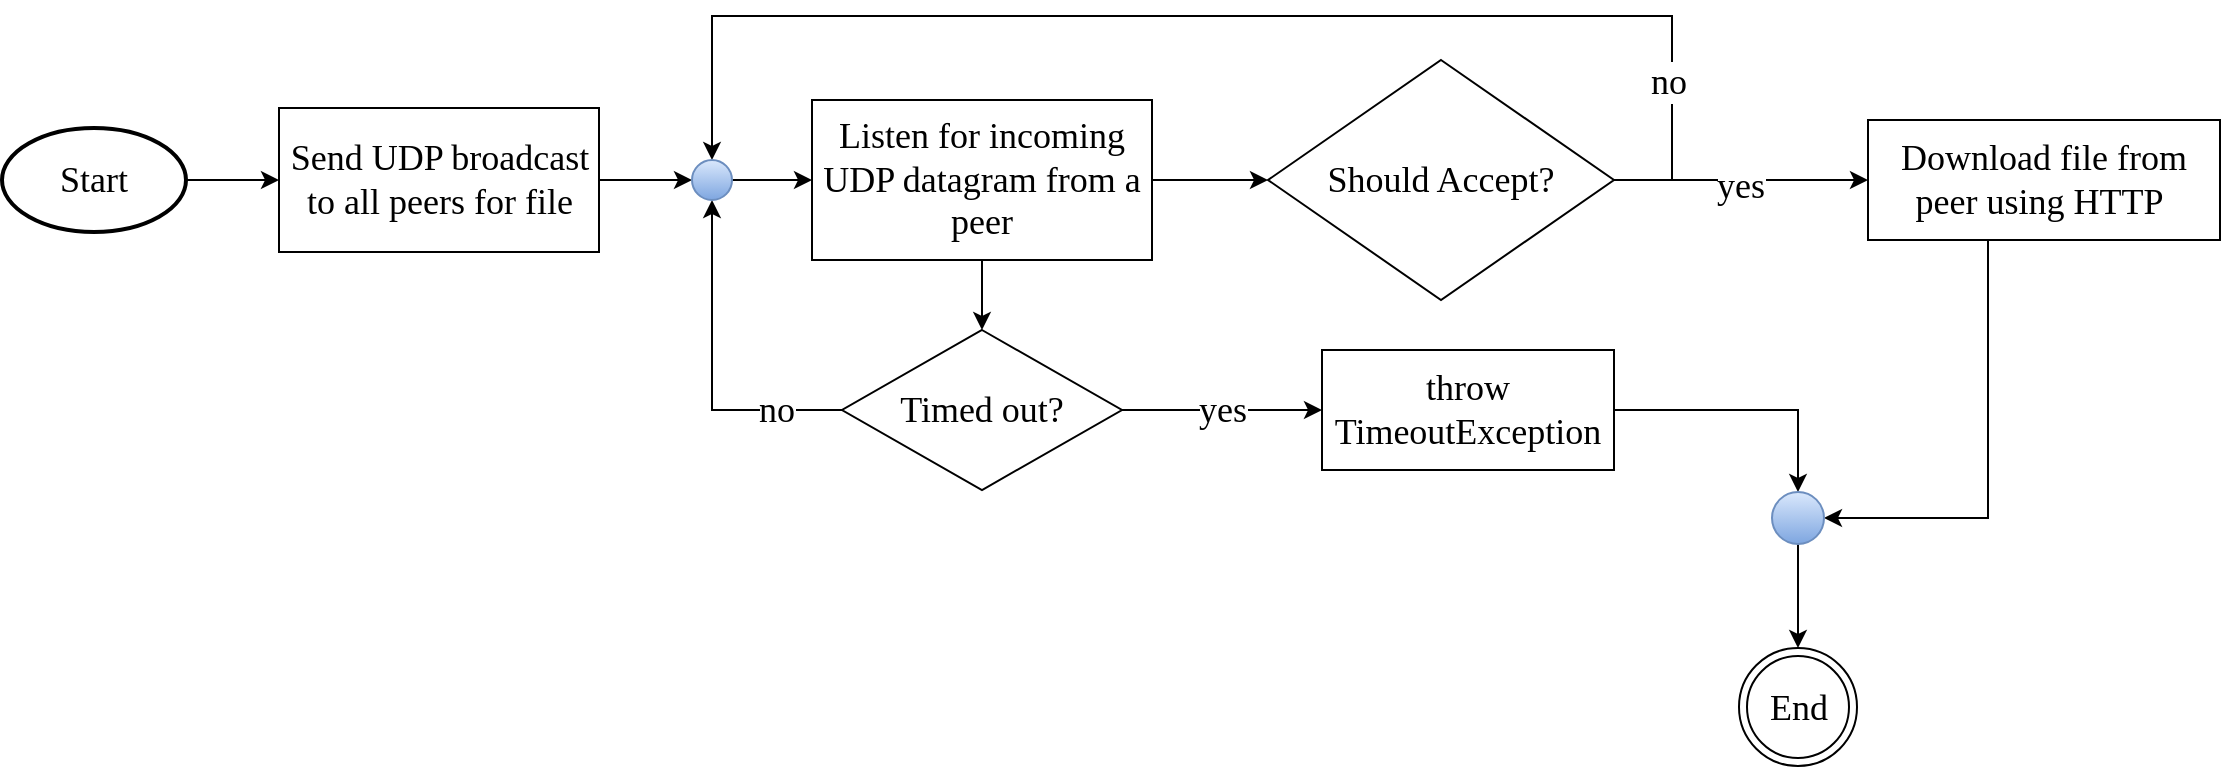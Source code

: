 <mxfile version="12.0.0" type="github" pages="3"><diagram id="DMF_ieGqR92K99DeLxuf" name="Page-1"><mxGraphModel dx="1293" dy="591" grid="0" gridSize="10" guides="1" tooltips="1" connect="1" arrows="1" fold="1" page="0" pageScale="1" pageWidth="850" pageHeight="1100" background="none" math="0" shadow="0"><root><mxCell id="0"/><mxCell id="1" parent="0"/><mxCell id="8sdcn8Cwuf42fKqrPjXs-9" style="edgeStyle=orthogonalEdgeStyle;rounded=0;orthogonalLoop=1;jettySize=auto;html=1;exitX=1;exitY=0.5;exitDx=0;exitDy=0;fontSize=18;entryX=0;entryY=0.5;entryDx=0;entryDy=0;fontFamily=Times New Roman;" parent="1" source="8sdcn8Cwuf42fKqrPjXs-1" target="8sdcn8Cwuf42fKqrPjXs-30" edge="1"><mxGeometry relative="1" as="geometry"/></mxCell><mxCell id="8sdcn8Cwuf42fKqrPjXs-1" value="&lt;font style=&quot;font-size: 18px&quot;&gt;Send UDP broadcast to all peers for file&lt;/font&gt;" style="rounded=0;whiteSpace=wrap;html=1;fontFamily=Times New Roman;" parent="1" vertex="1"><mxGeometry x="83.5" y="124" width="160" height="72" as="geometry"/></mxCell><mxCell id="8sdcn8Cwuf42fKqrPjXs-11" style="edgeStyle=orthogonalEdgeStyle;rounded=0;orthogonalLoop=1;jettySize=auto;html=1;exitX=1;exitY=0.5;exitDx=0;exitDy=0;fontSize=18;fontFamily=Times New Roman;" parent="1" source="8sdcn8Cwuf42fKqrPjXs-2" target="8sdcn8Cwuf42fKqrPjXs-4" edge="1"><mxGeometry relative="1" as="geometry"/></mxCell><mxCell id="8sdcn8Cwuf42fKqrPjXs-21" value="" style="edgeStyle=orthogonalEdgeStyle;rounded=0;orthogonalLoop=1;jettySize=auto;html=1;fontSize=18;fontFamily=Times New Roman;" parent="1" source="8sdcn8Cwuf42fKqrPjXs-2" target="8sdcn8Cwuf42fKqrPjXs-18" edge="1"><mxGeometry relative="1" as="geometry"/></mxCell><mxCell id="8sdcn8Cwuf42fKqrPjXs-2" value="&lt;font style=&quot;font-size: 18px&quot;&gt;Listen for incoming UDP datagram from a peer&lt;/font&gt;" style="rounded=0;whiteSpace=wrap;html=1;fontFamily=Times New Roman;" parent="1" vertex="1"><mxGeometry x="350" y="120" width="170" height="80" as="geometry"/></mxCell><mxCell id="8sdcn8Cwuf42fKqrPjXs-17" value="" style="edgeStyle=orthogonalEdgeStyle;rounded=0;orthogonalLoop=1;jettySize=auto;html=1;fontSize=18;entryX=0;entryY=0.5;entryDx=0;entryDy=0;fontFamily=Times New Roman;" parent="1" source="8sdcn8Cwuf42fKqrPjXs-4" target="8sdcn8Cwuf42fKqrPjXs-5" edge="1"><mxGeometry relative="1" as="geometry"><mxPoint x="642.5" y="300" as="targetPoint"/></mxGeometry></mxCell><mxCell id="8sdcn8Cwuf42fKqrPjXs-27" value="yes" style="text;html=1;resizable=0;points=[];align=center;verticalAlign=middle;labelBackgroundColor=#ffffff;fontSize=18;fontFamily=Times New Roman;" parent="8sdcn8Cwuf42fKqrPjXs-17" vertex="1" connectable="0"><mxGeometry x="-0.015" y="-3" relative="1" as="geometry"><mxPoint as="offset"/></mxGeometry></mxCell><mxCell id="8sdcn8Cwuf42fKqrPjXs-28" style="edgeStyle=orthogonalEdgeStyle;rounded=0;orthogonalLoop=1;jettySize=auto;html=1;exitX=1;exitY=0.5;exitDx=0;exitDy=0;fontSize=18;entryX=0.5;entryY=0;entryDx=0;entryDy=0;fontFamily=Times New Roman;" parent="1" source="8sdcn8Cwuf42fKqrPjXs-4" target="8sdcn8Cwuf42fKqrPjXs-30" edge="1"><mxGeometry relative="1" as="geometry"><mxPoint x="330" y="160" as="targetPoint"/><Array as="points"><mxPoint x="780" y="160"/><mxPoint x="780" y="78"/><mxPoint x="300" y="78"/></Array></mxGeometry></mxCell><mxCell id="8sdcn8Cwuf42fKqrPjXs-29" value="no" style="text;html=1;resizable=0;points=[];align=center;verticalAlign=middle;labelBackgroundColor=#ffffff;fontSize=18;fontFamily=Times New Roman;" parent="8sdcn8Cwuf42fKqrPjXs-28" vertex="1" connectable="0"><mxGeometry x="-0.712" y="3" relative="1" as="geometry"><mxPoint x="1" y="17" as="offset"/></mxGeometry></mxCell><mxCell id="8sdcn8Cwuf42fKqrPjXs-4" value="&lt;font style=&quot;font-size: 18px&quot;&gt;Should Accept?&lt;/font&gt;" style="rhombus;whiteSpace=wrap;html=1;fontSize=14;fontFamily=Times New Roman;" parent="1" vertex="1"><mxGeometry x="578" y="100" width="173" height="120" as="geometry"/></mxCell><mxCell id="8sdcn8Cwuf42fKqrPjXs-44" style="edgeStyle=orthogonalEdgeStyle;rounded=0;orthogonalLoop=1;jettySize=auto;html=1;entryX=1;entryY=0.5;entryDx=0;entryDy=0;fontSize=18;fontFamily=Times New Roman;" parent="1" source="8sdcn8Cwuf42fKqrPjXs-5" target="8sdcn8Cwuf42fKqrPjXs-43" edge="1"><mxGeometry relative="1" as="geometry"><Array as="points"><mxPoint x="938" y="329"/></Array></mxGeometry></mxCell><mxCell id="8sdcn8Cwuf42fKqrPjXs-5" value="&lt;font style=&quot;font-size: 18px&quot;&gt;Download file from peer using HTTP&amp;nbsp;&lt;/font&gt;" style="rounded=0;whiteSpace=wrap;html=1;fontSize=14;fontFamily=Times New Roman;" parent="1" vertex="1"><mxGeometry x="878" y="130" width="176" height="60" as="geometry"/></mxCell><mxCell id="8sdcn8Cwuf42fKqrPjXs-25" style="edgeStyle=orthogonalEdgeStyle;rounded=0;orthogonalLoop=1;jettySize=auto;html=1;exitX=0;exitY=0.5;exitDx=0;exitDy=0;entryX=0.5;entryY=1;entryDx=0;entryDy=0;fontSize=18;fontFamily=Times New Roman;" parent="1" source="8sdcn8Cwuf42fKqrPjXs-18" target="8sdcn8Cwuf42fKqrPjXs-30" edge="1"><mxGeometry relative="1" as="geometry"><Array as="points"><mxPoint x="300" y="275"/></Array></mxGeometry></mxCell><mxCell id="8sdcn8Cwuf42fKqrPjXs-26" value="no" style="text;html=1;resizable=0;points=[];align=center;verticalAlign=middle;labelBackgroundColor=#ffffff;fontSize=18;fontFamily=Times New Roman;" parent="8sdcn8Cwuf42fKqrPjXs-25" vertex="1" connectable="0"><mxGeometry x="-0.179" y="2" relative="1" as="geometry"><mxPoint x="34" y="5" as="offset"/></mxGeometry></mxCell><mxCell id="8sdcn8Cwuf42fKqrPjXs-47" style="edgeStyle=orthogonalEdgeStyle;rounded=0;orthogonalLoop=1;jettySize=auto;html=1;exitX=1;exitY=0.5;exitDx=0;exitDy=0;entryX=0.5;entryY=0;entryDx=0;entryDy=0;fontSize=18;fontFamily=Times New Roman;" parent="1" source="8sdcn8Cwuf42fKqrPjXs-7" target="8sdcn8Cwuf42fKqrPjXs-43" edge="1"><mxGeometry relative="1" as="geometry"><Array as="points"><mxPoint x="843" y="275"/></Array></mxGeometry></mxCell><mxCell id="8sdcn8Cwuf42fKqrPjXs-7" value="throw TimeoutException" style="rounded=0;whiteSpace=wrap;html=1;fontSize=18;fontFamily=Times New Roman;" parent="1" vertex="1"><mxGeometry x="605" y="245" width="146" height="60" as="geometry"/></mxCell><mxCell id="8sdcn8Cwuf42fKqrPjXs-22" value="yes" style="edgeStyle=orthogonalEdgeStyle;rounded=0;orthogonalLoop=1;jettySize=auto;html=1;fontSize=18;fontFamily=Times New Roman;" parent="1" source="8sdcn8Cwuf42fKqrPjXs-18" target="8sdcn8Cwuf42fKqrPjXs-7" edge="1"><mxGeometry relative="1" as="geometry"/></mxCell><mxCell id="8sdcn8Cwuf42fKqrPjXs-18" value="Timed out?" style="rhombus;whiteSpace=wrap;html=1;fontSize=18;fontFamily=Times New Roman;" parent="1" vertex="1"><mxGeometry x="365" y="235" width="140" height="80" as="geometry"/></mxCell><mxCell id="8sdcn8Cwuf42fKqrPjXs-35" value="" style="edgeStyle=orthogonalEdgeStyle;rounded=0;orthogonalLoop=1;jettySize=auto;html=1;fontSize=18;fontFamily=Times New Roman;" parent="1" source="8sdcn8Cwuf42fKqrPjXs-30" target="8sdcn8Cwuf42fKqrPjXs-2" edge="1"><mxGeometry relative="1" as="geometry"/></mxCell><mxCell id="8sdcn8Cwuf42fKqrPjXs-30" value="" style="ellipse;whiteSpace=wrap;html=1;aspect=fixed;fontSize=18;gradientColor=#7ea6e0;fillColor=#dae8fc;strokeColor=#6c8ebf;fontFamily=Times New Roman;" parent="1" vertex="1"><mxGeometry x="290" y="150" width="20" height="20" as="geometry"/></mxCell><mxCell id="8sdcn8Cwuf42fKqrPjXs-51" value="" style="edgeStyle=orthogonalEdgeStyle;rounded=0;orthogonalLoop=1;jettySize=auto;html=1;fontSize=18;fontFamily=Times New Roman;" parent="1" source="8sdcn8Cwuf42fKqrPjXs-39" target="8sdcn8Cwuf42fKqrPjXs-1" edge="1"><mxGeometry relative="1" as="geometry"/></mxCell><mxCell id="8sdcn8Cwuf42fKqrPjXs-39" value="Start" style="strokeWidth=2;html=1;shape=mxgraph.flowchart.start_1;whiteSpace=wrap;fontSize=18;fontFamily=Times New Roman;" parent="1" vertex="1"><mxGeometry x="-55" y="134" width="92" height="52" as="geometry"/></mxCell><mxCell id="8sdcn8Cwuf42fKqrPjXs-40" value="End" style="ellipse;shape=doubleEllipse;whiteSpace=wrap;html=1;aspect=fixed;fontSize=18;fontFamily=Times New Roman;" parent="1" vertex="1"><mxGeometry x="813.5" y="394" width="59" height="59" as="geometry"/></mxCell><mxCell id="8sdcn8Cwuf42fKqrPjXs-48" value="" style="edgeStyle=orthogonalEdgeStyle;rounded=0;orthogonalLoop=1;jettySize=auto;html=1;fontSize=18;fontFamily=Times New Roman;" parent="1" source="8sdcn8Cwuf42fKqrPjXs-43" target="8sdcn8Cwuf42fKqrPjXs-40" edge="1"><mxGeometry relative="1" as="geometry"/></mxCell><mxCell id="8sdcn8Cwuf42fKqrPjXs-43" value="" style="ellipse;whiteSpace=wrap;html=1;aspect=fixed;fontSize=18;fontFamily=Times New Roman;gradientColor=#7ea6e0;fillColor=#dae8fc;strokeColor=#6c8ebf;" parent="1" vertex="1"><mxGeometry x="830" y="316" width="26" height="26" as="geometry"/></mxCell></root></mxGraphModel></diagram><diagram id="uQ1kCb41YanpK1zZEOrP" name="Page-2"><mxGraphModel dx="1293" dy="991" grid="0" gridSize="10" guides="1" tooltips="1" connect="1" arrows="1" fold="1" page="0" pageScale="1" pageWidth="850" pageHeight="1100" math="0" shadow="0"><root><mxCell id="L2PcoTtBKzPDqztVXNqu-0"/><mxCell id="L2PcoTtBKzPDqztVXNqu-1" parent="L2PcoTtBKzPDqztVXNqu-0"/><mxCell id="L2PcoTtBKzPDqztVXNqu-3" value="" style="endArrow=none;dashed=1;html=1;fontFamily=Times New Roman;fontSize=18;" parent="L2PcoTtBKzPDqztVXNqu-1" edge="1"><mxGeometry width="50" height="50" relative="1" as="geometry"><mxPoint x="-170" y="130" as="sourcePoint"/><mxPoint x="378" y="130" as="targetPoint"/></mxGeometry></mxCell><mxCell id="L2PcoTtBKzPDqztVXNqu-40" value="Network boundary" style="text;html=1;resizable=0;points=[];align=center;verticalAlign=middle;labelBackgroundColor=#ffffff;fontSize=18;fontFamily=Times New Roman;" parent="L2PcoTtBKzPDqztVXNqu-3" vertex="1" connectable="0"><mxGeometry x="0.676" y="1" relative="1" as="geometry"><mxPoint x="-22" y="0.5" as="offset"/></mxGeometry></mxCell><mxCell id="L2PcoTtBKzPDqztVXNqu-5" value="Public internet" style="ellipse;shape=cloud;whiteSpace=wrap;html=1;fontFamily=Times New Roman;fontSize=18;" parent="L2PcoTtBKzPDqztVXNqu-1" vertex="1"><mxGeometry x="-26" y="-66" width="243" height="136" as="geometry"/></mxCell><mxCell id="L2PcoTtBKzPDqztVXNqu-28" style="rounded=0;orthogonalLoop=1;jettySize=auto;html=1;exitX=1.041;exitY=0.93;exitDx=0;exitDy=0;startArrow=classic;startFill=1;fontFamily=Times New Roman;fontSize=18;exitPerimeter=0;" parent="L2PcoTtBKzPDqztVXNqu-1" source="L2PcoTtBKzPDqztVXNqu-6" target="L2PcoTtBKzPDqztVXNqu-14" edge="1"><mxGeometry relative="1" as="geometry"/></mxCell><mxCell id="L2PcoTtBKzPDqztVXNqu-38" style="rounded=0;orthogonalLoop=1;jettySize=auto;html=1;exitX=0.75;exitY=1;exitDx=0;exitDy=0;startArrow=classic;startFill=1;fontFamily=Times New Roman;fontSize=18;" parent="L2PcoTtBKzPDqztVXNqu-1" source="L2PcoTtBKzPDqztVXNqu-6" target="L2PcoTtBKzPDqztVXNqu-18" edge="1"><mxGeometry relative="1" as="geometry"/></mxCell><mxCell id="L2PcoTtBKzPDqztVXNqu-6" value="" style="image;html=1;labelBackgroundColor=#ffffff;image=img/lib/clip_art/networking/Wireless_Router_128x128.png;fontFamily=Times New Roman;fontSize=18;" parent="L2PcoTtBKzPDqztVXNqu-1" vertex="1"><mxGeometry x="204" y="189" width="49" height="43" as="geometry"/></mxCell><mxCell id="L2PcoTtBKzPDqztVXNqu-25" style="rounded=0;orthogonalLoop=1;jettySize=auto;html=1;exitX=0.75;exitY=1;exitDx=0;exitDy=0;startArrow=classic;startFill=1;fontFamily=Times New Roman;fontSize=18;" parent="L2PcoTtBKzPDqztVXNqu-1" source="L2PcoTtBKzPDqztVXNqu-9" target="L2PcoTtBKzPDqztVXNqu-17" edge="1"><mxGeometry relative="1" as="geometry"><mxPoint x="107" y="270" as="sourcePoint"/></mxGeometry></mxCell><mxCell id="L2PcoTtBKzPDqztVXNqu-33" style="rounded=0;orthogonalLoop=1;jettySize=auto;html=1;exitX=1;exitY=0.5;exitDx=0;exitDy=0;entryX=0;entryY=0.75;entryDx=0;entryDy=0;startArrow=classic;startFill=1;fontFamily=Times New Roman;fontSize=18;" parent="L2PcoTtBKzPDqztVXNqu-1" source="L2PcoTtBKzPDqztVXNqu-36" target="L2PcoTtBKzPDqztVXNqu-6" edge="1"><mxGeometry relative="1" as="geometry"><mxPoint x="131" y="249" as="sourcePoint"/></mxGeometry></mxCell><mxCell id="L2PcoTtBKzPDqztVXNqu-22" style="edgeStyle=orthogonalEdgeStyle;rounded=0;orthogonalLoop=1;jettySize=auto;html=1;exitX=0.25;exitY=1;exitDx=0;exitDy=0;fontFamily=Times New Roman;fontSize=18;dashed=1;curved=1;strokeColor=none;startArrow=classic;startFill=1;" parent="L2PcoTtBKzPDqztVXNqu-1" source="L2PcoTtBKzPDqztVXNqu-9" target="L2PcoTtBKzPDqztVXNqu-16" edge="1"><mxGeometry relative="1" as="geometry"/></mxCell><mxCell id="L2PcoTtBKzPDqztVXNqu-23" style="rounded=0;orthogonalLoop=1;jettySize=auto;html=1;exitX=0.25;exitY=1;exitDx=0;exitDy=0;entryX=0.5;entryY=0;entryDx=0;entryDy=0;startArrow=classic;startFill=1;fontFamily=Times New Roman;fontSize=18;" parent="L2PcoTtBKzPDqztVXNqu-1" source="L2PcoTtBKzPDqztVXNqu-9" target="L2PcoTtBKzPDqztVXNqu-16" edge="1"><mxGeometry relative="1" as="geometry"/></mxCell><mxCell id="L2PcoTtBKzPDqztVXNqu-31" style="rounded=0;orthogonalLoop=1;jettySize=auto;html=1;exitX=1;exitY=0.5;exitDx=0;exitDy=0;entryX=0;entryY=0.5;entryDx=0;entryDy=0;startArrow=classic;startFill=1;fontFamily=Times New Roman;fontSize=18;" parent="L2PcoTtBKzPDqztVXNqu-1" source="L2PcoTtBKzPDqztVXNqu-9" target="L2PcoTtBKzPDqztVXNqu-36" edge="1"><mxGeometry relative="1" as="geometry"><mxPoint x="82" y="249" as="targetPoint"/></mxGeometry></mxCell><mxCell id="L2PcoTtBKzPDqztVXNqu-9" value="" style="image;html=1;labelBackgroundColor=#ffffff;image=img/lib/clip_art/networking/Wireless_Router_128x128.png;fontFamily=Times New Roman;fontSize=18;" parent="L2PcoTtBKzPDqztVXNqu-1" vertex="1"><mxGeometry x="-91" y="184" width="49" height="43" as="geometry"/></mxCell><mxCell id="L2PcoTtBKzPDqztVXNqu-14" value="Mobile client" style="outlineConnect=0;fontColor=#232F3E;gradientColor=none;strokeColor=#232F3E;fillColor=#ffffff;dashed=0;verticalLabelPosition=bottom;verticalAlign=top;align=center;html=1;fontSize=12;fontStyle=0;aspect=fixed;shape=mxgraph.aws4.resourceIcon;resIcon=mxgraph.aws4.mobile_client;" parent="L2PcoTtBKzPDqztVXNqu-1" vertex="1"><mxGeometry x="321" y="280.5" width="60" height="60" as="geometry"/></mxCell><mxCell id="L2PcoTtBKzPDqztVXNqu-37" style="rounded=0;orthogonalLoop=1;jettySize=auto;html=1;exitX=0.5;exitY=0;exitDx=0;exitDy=0;entryX=0.25;entryY=1;entryDx=0;entryDy=0;startArrow=classic;startFill=1;fontFamily=Times New Roman;fontSize=18;" parent="L2PcoTtBKzPDqztVXNqu-1" source="L2PcoTtBKzPDqztVXNqu-15" target="L2PcoTtBKzPDqztVXNqu-6" edge="1"><mxGeometry relative="1" as="geometry"/></mxCell><mxCell id="L2PcoTtBKzPDqztVXNqu-15" value="&lt;font&gt;&lt;font style=&quot;font-size: 12px&quot; face=&quot;Helvetica&quot;&gt;Desktop client&lt;/font&gt;&lt;br&gt;&lt;/font&gt;" style="shape=image;html=1;verticalAlign=top;verticalLabelPosition=bottom;labelBackgroundColor=#ffffff;imageAspect=0;aspect=fixed;image=https://cdn0.iconfinder.com/data/icons/30-hardware-line-icons/64/Desktop-128.png;fontFamily=Times New Roman;fontSize=18;" parent="L2PcoTtBKzPDqztVXNqu-1" vertex="1"><mxGeometry x="137" y="304.5" width="48" height="48" as="geometry"/></mxCell><mxCell id="L2PcoTtBKzPDqztVXNqu-16" value="&lt;font&gt;&lt;font style=&quot;font-size: 12px&quot; face=&quot;Helvetica&quot;&gt;Desktop client&lt;/font&gt;&lt;br&gt;&lt;/font&gt;" style="shape=image;html=1;verticalAlign=top;verticalLabelPosition=bottom;labelBackgroundColor=#ffffff;imageAspect=0;aspect=fixed;image=https://cdn0.iconfinder.com/data/icons/30-hardware-line-icons/64/Desktop-128.png;fontFamily=Times New Roman;fontSize=18;" parent="L2PcoTtBKzPDqztVXNqu-1" vertex="1"><mxGeometry x="-136.5" y="280.5" width="59" height="59" as="geometry"/></mxCell><mxCell id="L2PcoTtBKzPDqztVXNqu-17" value="Mobile client" style="outlineConnect=0;fontColor=#232F3E;gradientColor=none;strokeColor=#232F3E;fillColor=#ffffff;dashed=0;verticalLabelPosition=bottom;verticalAlign=top;align=center;html=1;fontSize=12;fontStyle=0;aspect=fixed;shape=mxgraph.aws4.resourceIcon;resIcon=mxgraph.aws4.mobile_client;" parent="L2PcoTtBKzPDqztVXNqu-1" vertex="1"><mxGeometry x="-45" y="304.5" width="60" height="60" as="geometry"/></mxCell><mxCell id="L2PcoTtBKzPDqztVXNqu-18" value="Mobile client" style="outlineConnect=0;fontColor=#232F3E;gradientColor=none;strokeColor=#232F3E;fillColor=#ffffff;dashed=0;verticalLabelPosition=bottom;verticalAlign=top;align=center;html=1;fontSize=12;fontStyle=0;aspect=fixed;shape=mxgraph.aws4.resourceIcon;resIcon=mxgraph.aws4.mobile_client;" parent="L2PcoTtBKzPDqztVXNqu-1" vertex="1"><mxGeometry x="228.5" y="310" width="60" height="60" as="geometry"/></mxCell><mxCell id="L2PcoTtBKzPDqztVXNqu-36" value="ISP router&lt;br&gt;" style="image;html=1;labelBackgroundColor=#ffffff;image=img/lib/clip_art/networking/Router_Icon_128x128.png;fontFamily=Times New Roman;fontSize=18;" parent="L2PcoTtBKzPDqztVXNqu-1" vertex="1"><mxGeometry x="71.5" y="148" width="48" height="36" as="geometry"/></mxCell><mxCell id="L2PcoTtBKzPDqztVXNqu-45" value="" style="shape=link;html=1;startArrow=classic;startFill=1;fontFamily=Times New Roman;fontSize=18;exitX=0.5;exitY=0;exitDx=0;exitDy=0;" parent="L2PcoTtBKzPDqztVXNqu-1" source="L2PcoTtBKzPDqztVXNqu-36" target="L2PcoTtBKzPDqztVXNqu-5" edge="1"><mxGeometry width="50" height="50" relative="1" as="geometry"><mxPoint x="-170" y="460" as="sourcePoint"/><mxPoint x="-120" y="410" as="targetPoint"/></mxGeometry></mxCell></root></mxGraphModel></diagram><diagram id="DYaXWAaOlTdJQY3o5llm" name="Page-3"><mxGraphModel dx="616" dy="408" grid="1" gridSize="10" guides="1" tooltips="1" connect="1" arrows="1" fold="1" page="1" pageScale="1" pageWidth="850" pageHeight="1100" math="0" shadow="0"><root><mxCell id="he_gtyOUgCsU4RcxiiAJ-0"/><mxCell id="he_gtyOUgCsU4RcxiiAJ-1" parent="he_gtyOUgCsU4RcxiiAJ-0"/><mxCell id="ulPVN1fUoR7G_7K65UzG-15" style="rounded=0;orthogonalLoop=1;jettySize=auto;html=1;exitX=0.31;exitY=0.8;exitDx=0;exitDy=0;exitPerimeter=0;entryX=0.343;entryY=0;entryDx=0;entryDy=0;entryPerimeter=0;fillColor=#f8cecc;strokeColor=#b85450;" edge="1" parent="he_gtyOUgCsU4RcxiiAJ-1" source="ulPVN1fUoR7G_7K65UzG-0" target="ulPVN1fUoR7G_7K65UzG-3"><mxGeometry relative="1" as="geometry"/></mxCell><mxCell id="ulPVN1fUoR7G_7K65UzG-25" value="john wick.mp4" style="text;html=1;resizable=0;points=[];align=center;verticalAlign=middle;labelBackgroundColor=#ffffff;" vertex="1" connectable="0" parent="ulPVN1fUoR7G_7K65UzG-15"><mxGeometry x="0.123" y="1" relative="1" as="geometry"><mxPoint as="offset"/></mxGeometry></mxCell><mxCell id="ulPVN1fUoR7G_7K65UzG-16" style="rounded=0;orthogonalLoop=1;jettySize=auto;html=1;exitX=0.8;exitY=0.8;exitDx=0;exitDy=0;exitPerimeter=0;entryX=0.5;entryY=0;entryDx=0;entryDy=0;entryPerimeter=0;fillColor=#f8cecc;strokeColor=#b85450;" edge="1" parent="he_gtyOUgCsU4RcxiiAJ-1" source="ulPVN1fUoR7G_7K65UzG-0" target="ulPVN1fUoR7G_7K65UzG-8"><mxGeometry relative="1" as="geometry"/></mxCell><mxCell id="ulPVN1fUoR7G_7K65UzG-29" value="song.mp3" style="text;html=1;resizable=0;points=[];align=center;verticalAlign=middle;labelBackgroundColor=#ffffff;" vertex="1" connectable="0" parent="ulPVN1fUoR7G_7K65UzG-16"><mxGeometry x="-0.105" y="2" relative="1" as="geometry"><mxPoint as="offset"/></mxGeometry></mxCell><mxCell id="ulPVN1fUoR7G_7K65UzG-0" value="&lt;font face=&quot;Times New Roman&quot; style=&quot;font-size: 18px&quot;&gt;Internet&lt;/font&gt;" style="ellipse;shape=cloud;whiteSpace=wrap;html=1;" vertex="1" parent="he_gtyOUgCsU4RcxiiAJ-1"><mxGeometry x="307.5" y="60" width="120" height="80" as="geometry"/></mxCell><mxCell id="ulPVN1fUoR7G_7K65UzG-17" style="rounded=0;orthogonalLoop=1;jettySize=auto;html=1;exitX=0.56;exitY=1;exitDx=0;exitDy=0;exitPerimeter=0;entryX=0.5;entryY=0;entryDx=0;entryDy=0;entryPerimeter=0;fillColor=#dae8fc;strokeColor=#6c8ebf;" edge="1" parent="he_gtyOUgCsU4RcxiiAJ-1" source="ulPVN1fUoR7G_7K65UzG-3" target="ulPVN1fUoR7G_7K65UzG-9"><mxGeometry relative="1" as="geometry"/></mxCell><mxCell id="ulPVN1fUoR7G_7K65UzG-27" value="john wick.mp4" style="text;html=1;resizable=0;points=[];align=center;verticalAlign=middle;labelBackgroundColor=#ffffff;" vertex="1" connectable="0" parent="ulPVN1fUoR7G_7K65UzG-17"><mxGeometry x="0.033" y="-1" relative="1" as="geometry"><mxPoint as="offset"/></mxGeometry></mxCell><mxCell id="ulPVN1fUoR7G_7K65UzG-18" style="rounded=0;orthogonalLoop=1;jettySize=auto;html=1;exitX=0.995;exitY=0.99;exitDx=0;exitDy=0;exitPerimeter=0;entryX=0.5;entryY=0;entryDx=0;entryDy=0;entryPerimeter=0;fillColor=#dae8fc;strokeColor=#6c8ebf;" edge="1" parent="he_gtyOUgCsU4RcxiiAJ-1" source="ulPVN1fUoR7G_7K65UzG-3" target="ulPVN1fUoR7G_7K65UzG-10"><mxGeometry relative="1" as="geometry"/></mxCell><mxCell id="ulPVN1fUoR7G_7K65UzG-28" value="john wick.mp4" style="text;html=1;resizable=0;points=[];align=center;verticalAlign=middle;labelBackgroundColor=#ffffff;" vertex="1" connectable="0" parent="ulPVN1fUoR7G_7K65UzG-18"><mxGeometry x="-0.52" y="-3" relative="1" as="geometry"><mxPoint as="offset"/></mxGeometry></mxCell><mxCell id="ulPVN1fUoR7G_7K65UzG-3" value="" style="pointerEvents=1;shadow=0;dashed=0;html=1;strokeColor=none;labelPosition=center;verticalLabelPosition=bottom;verticalAlign=top;align=center;fillColor=#505050;shape=mxgraph.mscae.intune.device_group" vertex="1" parent="he_gtyOUgCsU4RcxiiAJ-1"><mxGeometry x="277.5" y="210" width="35" height="30" as="geometry"/></mxCell><mxCell id="ulPVN1fUoR7G_7K65UzG-19" style="rounded=0;orthogonalLoop=1;jettySize=auto;html=1;exitX=0.995;exitY=0.99;exitDx=0;exitDy=0;exitPerimeter=0;entryX=0.005;entryY=0.01;entryDx=0;entryDy=0;entryPerimeter=0;fillColor=#dae8fc;strokeColor=#6c8ebf;" edge="1" parent="he_gtyOUgCsU4RcxiiAJ-1" source="ulPVN1fUoR7G_7K65UzG-8" target="ulPVN1fUoR7G_7K65UzG-11"><mxGeometry relative="1" as="geometry"/></mxCell><mxCell id="ulPVN1fUoR7G_7K65UzG-30" value="song.mp3" style="text;html=1;resizable=0;points=[];align=center;verticalAlign=middle;labelBackgroundColor=#ffffff;" vertex="1" connectable="0" parent="ulPVN1fUoR7G_7K65UzG-19"><mxGeometry x="-0.166" y="1" relative="1" as="geometry"><mxPoint as="offset"/></mxGeometry></mxCell><mxCell id="ulPVN1fUoR7G_7K65UzG-20" style="rounded=0;orthogonalLoop=1;jettySize=auto;html=1;exitX=0.4;exitY=0.655;exitDx=0;exitDy=0;exitPerimeter=0;entryX=0.93;entryY=0.01;entryDx=0;entryDy=0;entryPerimeter=0;fillColor=#dae8fc;strokeColor=#6c8ebf;" edge="1" parent="he_gtyOUgCsU4RcxiiAJ-1" source="ulPVN1fUoR7G_7K65UzG-8" target="ulPVN1fUoR7G_7K65UzG-10"><mxGeometry relative="1" as="geometry"/></mxCell><mxCell id="ulPVN1fUoR7G_7K65UzG-31" value="song.mp3" style="text;html=1;resizable=0;points=[];align=center;verticalAlign=middle;labelBackgroundColor=#ffffff;" vertex="1" connectable="0" parent="ulPVN1fUoR7G_7K65UzG-20"><mxGeometry x="0.018" y="1" relative="1" as="geometry"><mxPoint x="-3" y="13.5" as="offset"/></mxGeometry></mxCell><mxCell id="ulPVN1fUoR7G_7K65UzG-8" value="" style="pointerEvents=1;shadow=0;dashed=0;html=1;strokeColor=none;labelPosition=center;verticalLabelPosition=bottom;verticalAlign=top;align=center;fillColor=#505050;shape=mxgraph.mscae.intune.device_group" vertex="1" parent="he_gtyOUgCsU4RcxiiAJ-1"><mxGeometry x="442.5" y="205" width="35" height="30" as="geometry"/></mxCell><mxCell id="ulPVN1fUoR7G_7K65UzG-9" value="" style="pointerEvents=1;shadow=0;dashed=0;html=1;strokeColor=none;labelPosition=center;verticalLabelPosition=bottom;verticalAlign=top;align=center;fillColor=#505050;shape=mxgraph.mscae.intune.device_group" vertex="1" parent="he_gtyOUgCsU4RcxiiAJ-1"><mxGeometry x="167.5" y="330" width="35" height="30" as="geometry"/></mxCell><mxCell id="ulPVN1fUoR7G_7K65UzG-10" value="" style="pointerEvents=1;shadow=0;dashed=0;html=1;strokeColor=none;labelPosition=center;verticalLabelPosition=bottom;verticalAlign=top;align=center;fillColor=#505050;shape=mxgraph.mscae.intune.device_group" vertex="1" parent="he_gtyOUgCsU4RcxiiAJ-1"><mxGeometry x="365" y="310" width="35" height="30" as="geometry"/></mxCell><mxCell id="ulPVN1fUoR7G_7K65UzG-11" value="" style="pointerEvents=1;shadow=0;dashed=0;html=1;strokeColor=none;labelPosition=center;verticalLabelPosition=bottom;verticalAlign=top;align=center;fillColor=#505050;shape=mxgraph.mscae.intune.device_group" vertex="1" parent="he_gtyOUgCsU4RcxiiAJ-1"><mxGeometry x="520" y="280" width="35" height="30" as="geometry"/></mxCell><mxCell id="ulPVN1fUoR7G_7K65UzG-21" value="" style="endArrow=none;dashed=1;html=1;" edge="1" parent="he_gtyOUgCsU4RcxiiAJ-1"><mxGeometry width="50" height="50" relative="1" as="geometry"><mxPoint x="220" y="160" as="sourcePoint"/><mxPoint x="510" y="160" as="targetPoint"/></mxGeometry></mxCell></root></mxGraphModel></diagram></mxfile>